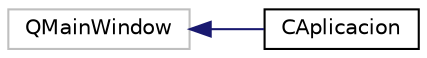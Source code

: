 digraph "Graphical Class Hierarchy"
{
  edge [fontname="Helvetica",fontsize="10",labelfontname="Helvetica",labelfontsize="10"];
  node [fontname="Helvetica",fontsize="10",shape=record];
  rankdir="LR";
  Node1 [label="QMainWindow",height=0.2,width=0.4,color="grey75", fillcolor="white", style="filled"];
  Node1 -> Node2 [dir="back",color="midnightblue",fontsize="10",style="solid",fontname="Helvetica"];
  Node2 [label="CAplicacion",height=0.2,width=0.4,color="black", fillcolor="white", style="filled",URL="$classCAplicacion.html",tooltip="The CAplicacion class. Aplicacion con ventana principal de la aplicacion Consta de 3 Paneles..."];
}
